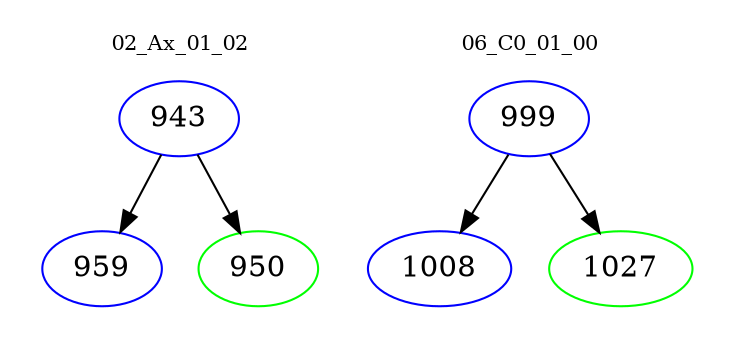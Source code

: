 digraph{
subgraph cluster_0 {
color = white
label = "02_Ax_01_02";
fontsize=10;
T0_943 [label="943", color="blue"]
T0_943 -> T0_959 [color="black"]
T0_959 [label="959", color="blue"]
T0_943 -> T0_950 [color="black"]
T0_950 [label="950", color="green"]
}
subgraph cluster_1 {
color = white
label = "06_C0_01_00";
fontsize=10;
T1_999 [label="999", color="blue"]
T1_999 -> T1_1008 [color="black"]
T1_1008 [label="1008", color="blue"]
T1_999 -> T1_1027 [color="black"]
T1_1027 [label="1027", color="green"]
}
}
